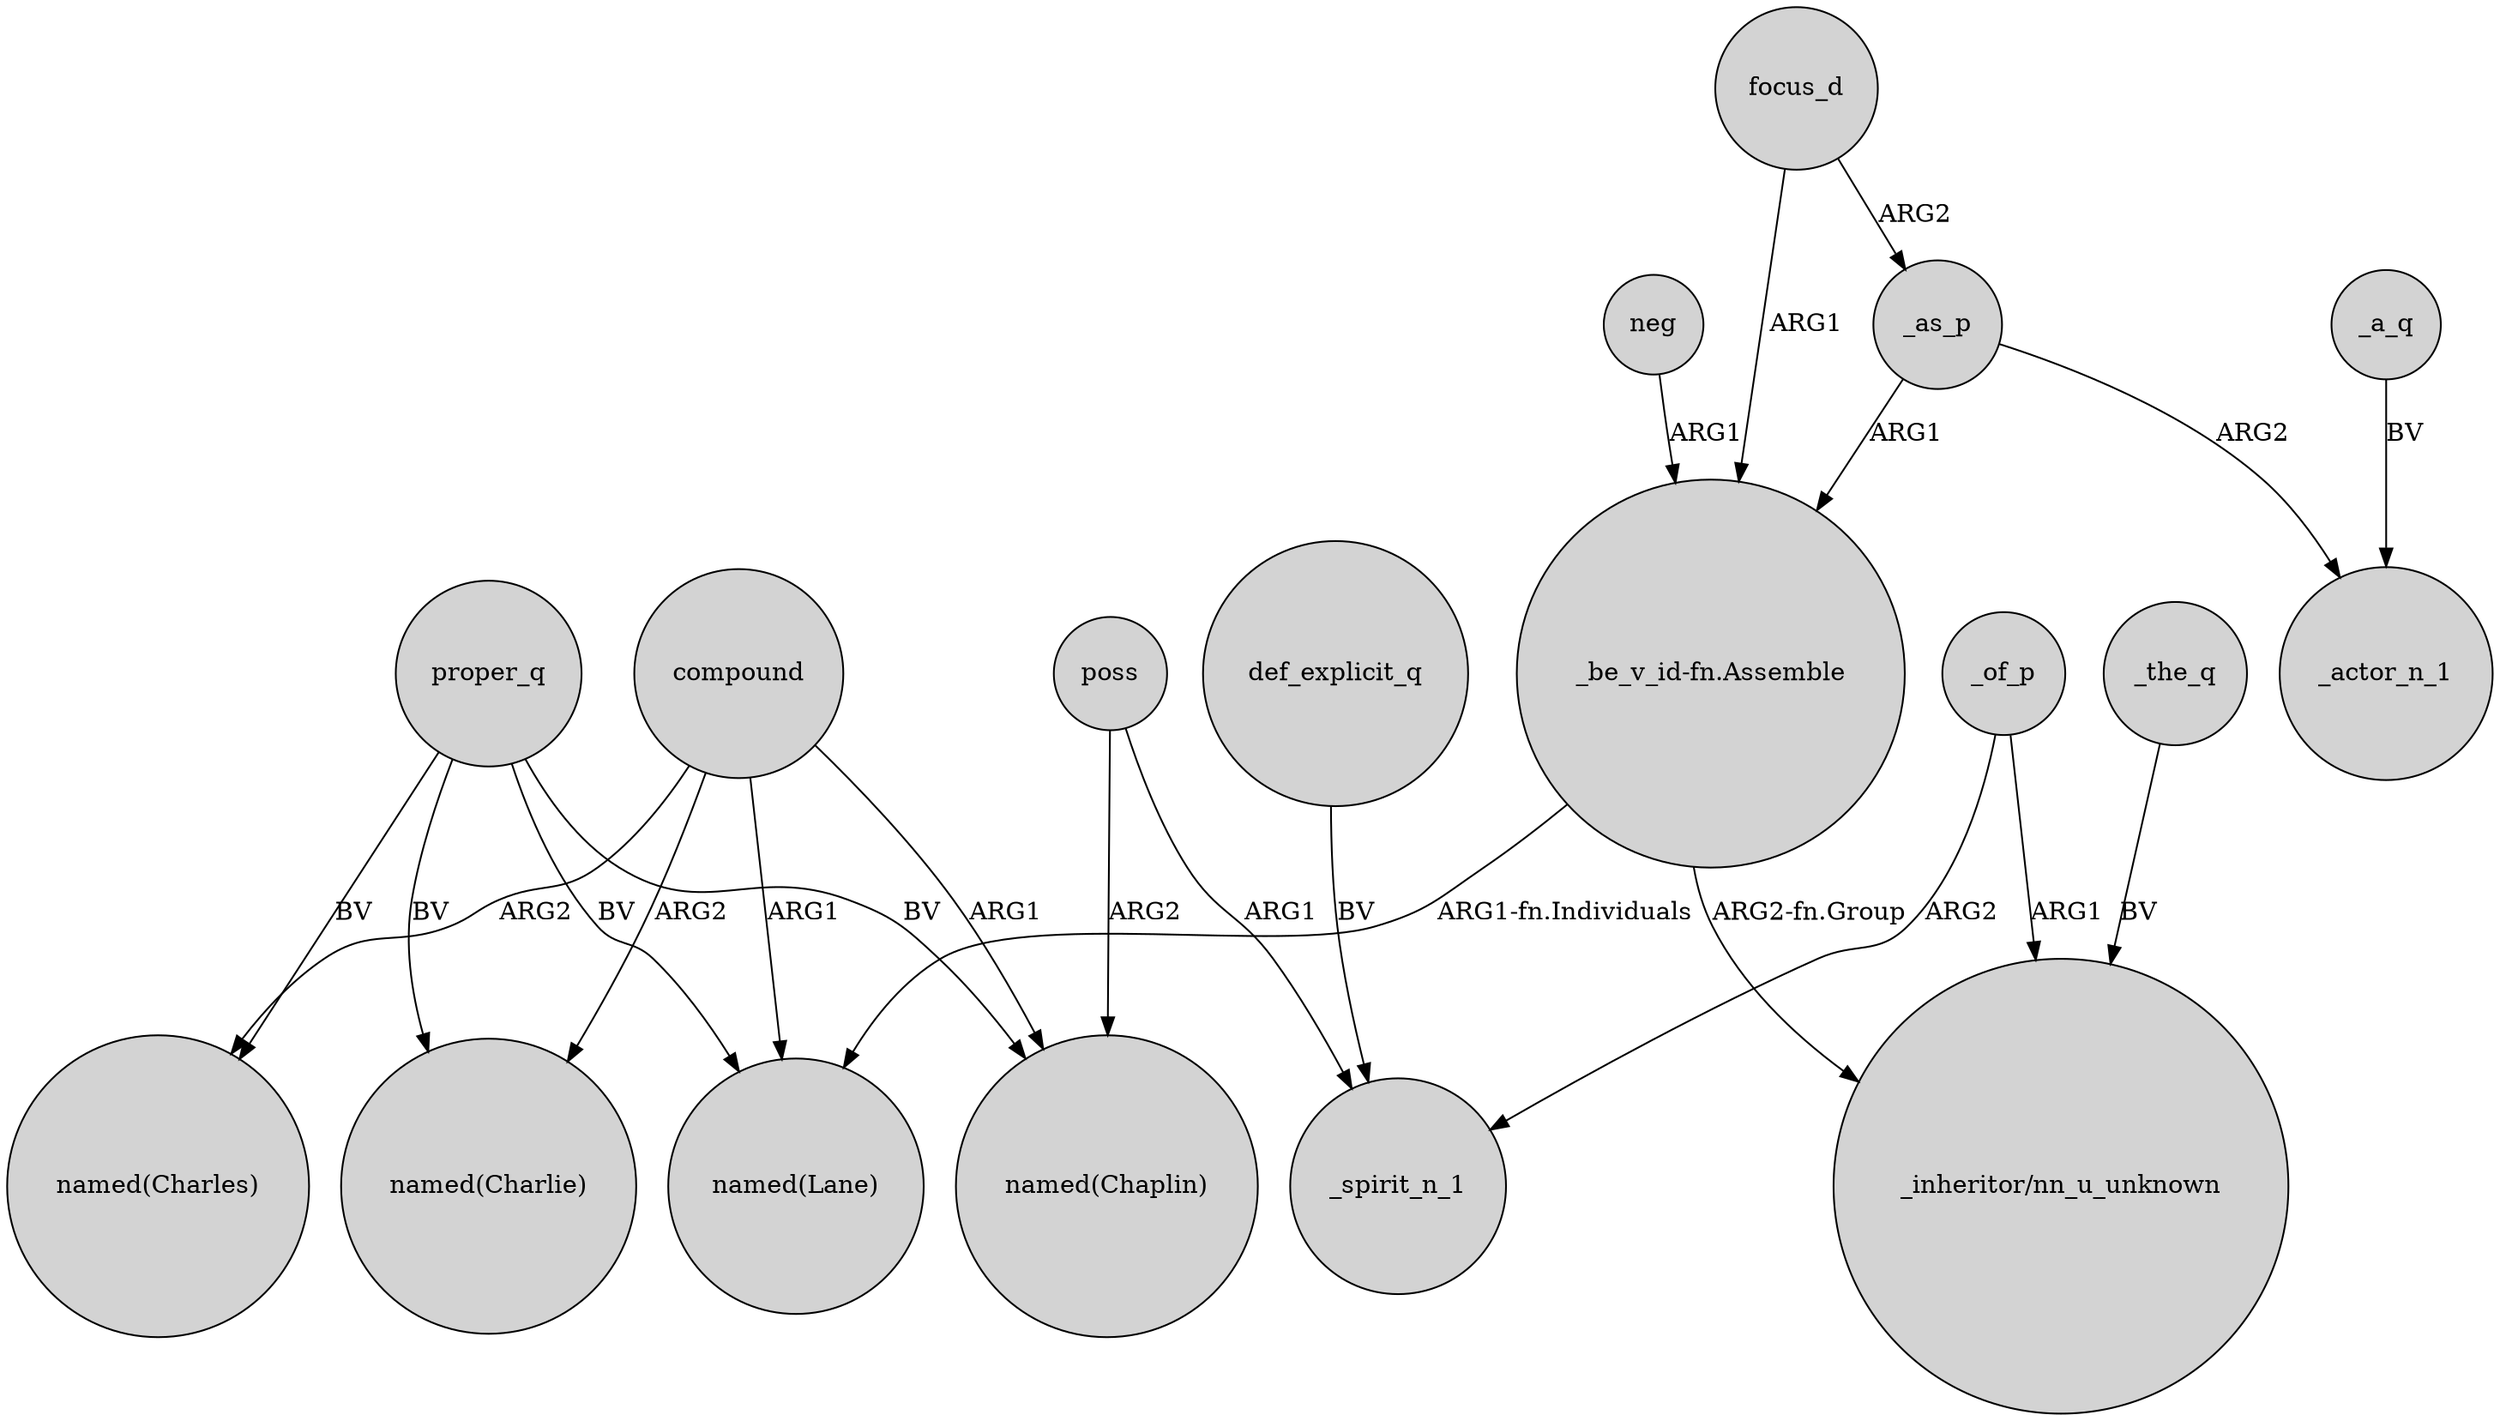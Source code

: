digraph {
	node [shape=circle style=filled]
	"_be_v_id-fn.Assemble" -> "named(Lane)" [label="ARG1-fn.Individuals"]
	neg -> "_be_v_id-fn.Assemble" [label=ARG1]
	compound -> "named(Chaplin)" [label=ARG1]
	proper_q -> "named(Chaplin)" [label=BV]
	_as_p -> _actor_n_1 [label=ARG2]
	def_explicit_q -> _spirit_n_1 [label=BV]
	_of_p -> _spirit_n_1 [label=ARG2]
	proper_q -> "named(Lane)" [label=BV]
	focus_d -> "_be_v_id-fn.Assemble" [label=ARG1]
	poss -> "named(Chaplin)" [label=ARG2]
	_a_q -> _actor_n_1 [label=BV]
	proper_q -> "named(Charlie)" [label=BV]
	_as_p -> "_be_v_id-fn.Assemble" [label=ARG1]
	poss -> _spirit_n_1 [label=ARG1]
	_the_q -> "_inheritor/nn_u_unknown" [label=BV]
	compound -> "named(Charles)" [label=ARG2]
	focus_d -> _as_p [label=ARG2]
	"_be_v_id-fn.Assemble" -> "_inheritor/nn_u_unknown" [label="ARG2-fn.Group"]
	compound -> "named(Charlie)" [label=ARG2]
	compound -> "named(Lane)" [label=ARG1]
	_of_p -> "_inheritor/nn_u_unknown" [label=ARG1]
	proper_q -> "named(Charles)" [label=BV]
}
